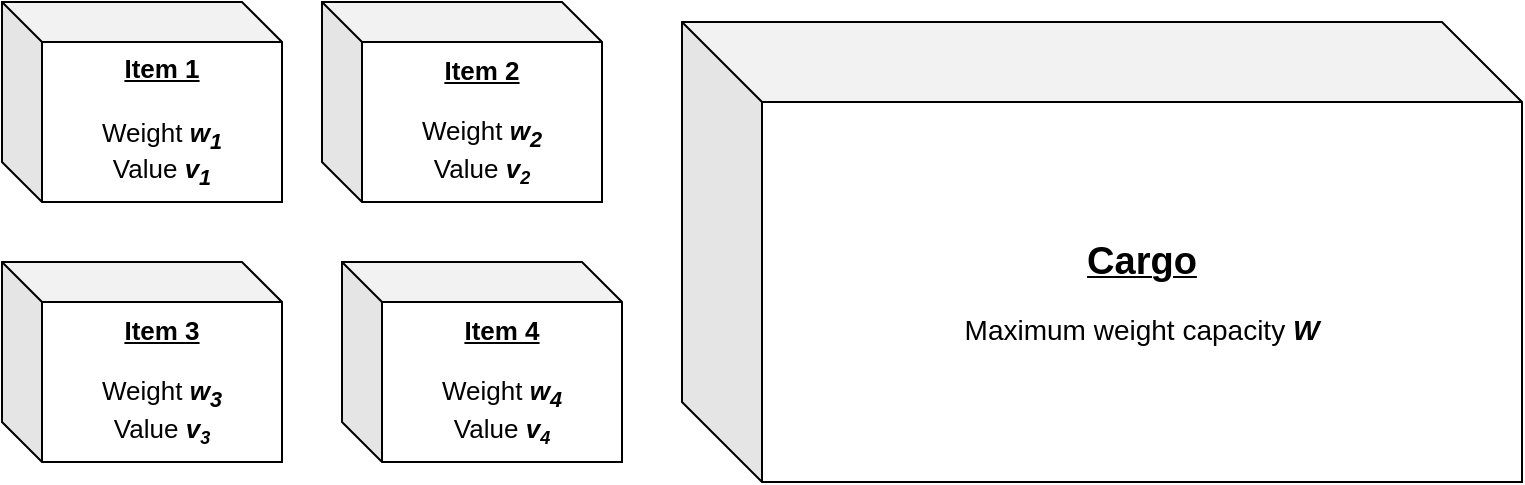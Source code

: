 <mxfile version="14.6.6" type="github">
  <diagram id="mjDdor2wvR_tsNoPI5ix" name="Page-1">
    <mxGraphModel dx="1038" dy="580" grid="1" gridSize="10" guides="1" tooltips="1" connect="1" arrows="1" fold="1" page="1" pageScale="1" pageWidth="850" pageHeight="1100" math="0" shadow="0">
      <root>
        <mxCell id="0" />
        <mxCell id="1" parent="0" />
        <mxCell id="keZ8HktV4vfYoSps4l7r-1" value="&lt;font&gt;&lt;u style=&quot;font-weight: bold&quot;&gt;&lt;font style=&quot;font-size: 19px&quot;&gt;Cargo&lt;/font&gt;&lt;/u&gt;&lt;br&gt;&lt;br&gt;&lt;span style=&quot;font-size: 14px&quot;&gt;Maximum weight capacity &lt;/span&gt;&lt;i style=&quot;font-size: 14px&quot;&gt;&lt;b&gt;W&lt;/b&gt;&lt;/i&gt;&lt;br&gt;&lt;/font&gt;" style="shape=cube;whiteSpace=wrap;html=1;boundedLbl=1;backgroundOutline=1;darkOpacity=0.05;darkOpacity2=0.1;size=40;" parent="1" vertex="1">
          <mxGeometry x="390" y="210" width="420" height="230" as="geometry" />
        </mxCell>
        <mxCell id="keZ8HktV4vfYoSps4l7r-2" value="&lt;font style=&quot;font-size: 13px&quot;&gt;&lt;u style=&quot;font-weight: bold&quot;&gt;Item 1&lt;/u&gt;&lt;br&gt;&lt;br&gt;Weight &lt;b&gt;&lt;i&gt;w&lt;/i&gt;&lt;/b&gt;&lt;sub&gt;&lt;b&gt;&lt;i&gt;1&lt;/i&gt;&lt;/b&gt;&lt;br style=&quot;font-size: 13px&quot;&gt;&lt;/sub&gt;Value &lt;b&gt;&lt;i&gt;v&lt;sub&gt;1&lt;/sub&gt;&lt;/i&gt;&lt;/b&gt;&lt;br&gt;&lt;/font&gt;" style="shape=cube;whiteSpace=wrap;html=1;boundedLbl=1;backgroundOutline=1;darkOpacity=0.05;darkOpacity2=0.1;" parent="1" vertex="1">
          <mxGeometry x="50" y="200" width="140" height="100" as="geometry" />
        </mxCell>
        <mxCell id="keZ8HktV4vfYoSps4l7r-4" value="&lt;font&gt;&lt;u style=&quot;font-size: 13px ; font-weight: bold&quot;&gt;Item 2&lt;/u&gt;&lt;br&gt;&lt;br&gt;&lt;span style=&quot;font-size: 13px&quot;&gt;Weight &lt;/span&gt;&lt;b style=&quot;font-size: 13px&quot;&gt;&lt;i&gt;w&lt;sub&gt;2&lt;/sub&gt;&lt;/i&gt;&lt;/b&gt;&lt;sub style=&quot;font-size: 13px&quot;&gt;&lt;br style=&quot;font-size: 13px&quot;&gt;&lt;/sub&gt;&lt;span style=&quot;font-size: 13px&quot;&gt;Value &lt;/span&gt;&lt;b&gt;&lt;i&gt;&lt;span style=&quot;font-size: 13px&quot;&gt;v&lt;/span&gt;&lt;span style=&quot;font-size: 10.833px&quot;&gt;&lt;sub&gt;2&lt;/sub&gt;&lt;/span&gt;&lt;/i&gt;&lt;/b&gt;&lt;br&gt;&lt;/font&gt;" style="shape=cube;whiteSpace=wrap;html=1;boundedLbl=1;backgroundOutline=1;darkOpacity=0.05;darkOpacity2=0.1;" parent="1" vertex="1">
          <mxGeometry x="210" y="200" width="140" height="100" as="geometry" />
        </mxCell>
        <mxCell id="keZ8HktV4vfYoSps4l7r-5" value="&lt;font&gt;&lt;u style=&quot;font-size: 13px ; font-weight: bold&quot;&gt;Item 3&lt;/u&gt;&lt;br&gt;&lt;br&gt;&lt;span style=&quot;font-size: 13px&quot;&gt;Weight &lt;/span&gt;&lt;b style=&quot;font-size: 13px&quot;&gt;&lt;i&gt;w&lt;sub&gt;3&lt;/sub&gt;&lt;/i&gt;&lt;/b&gt;&lt;sub style=&quot;font-size: 13px&quot;&gt;&lt;br style=&quot;font-size: 13px&quot;&gt;&lt;/sub&gt;&lt;span style=&quot;font-size: 13px&quot;&gt;Value &lt;/span&gt;&lt;b&gt;&lt;i&gt;&lt;span style=&quot;font-size: 13px&quot;&gt;v&lt;/span&gt;&lt;span style=&quot;font-size: 10.833px&quot;&gt;&lt;sub&gt;3&lt;/sub&gt;&lt;/span&gt;&lt;/i&gt;&lt;/b&gt;&lt;br&gt;&lt;/font&gt;" style="shape=cube;whiteSpace=wrap;html=1;boundedLbl=1;backgroundOutline=1;darkOpacity=0.05;darkOpacity2=0.1;" parent="1" vertex="1">
          <mxGeometry x="50" y="330" width="140" height="100" as="geometry" />
        </mxCell>
        <mxCell id="keZ8HktV4vfYoSps4l7r-6" value="&lt;font&gt;&lt;u style=&quot;font-size: 13px ; font-weight: bold&quot;&gt;Item 4&lt;/u&gt;&lt;br&gt;&lt;br&gt;&lt;span style=&quot;font-size: 13px&quot;&gt;Weight &lt;/span&gt;&lt;b style=&quot;font-size: 13px&quot;&gt;&lt;i&gt;w&lt;sub&gt;4&lt;/sub&gt;&lt;/i&gt;&lt;/b&gt;&lt;sub style=&quot;font-size: 13px&quot;&gt;&lt;br style=&quot;font-size: 13px&quot;&gt;&lt;/sub&gt;&lt;span style=&quot;font-size: 13px&quot;&gt;Value &lt;/span&gt;&lt;b&gt;&lt;i&gt;&lt;span style=&quot;font-size: 13px&quot;&gt;v&lt;/span&gt;&lt;span style=&quot;font-size: 10.833px&quot;&gt;&lt;sub&gt;4&lt;/sub&gt;&lt;/span&gt;&lt;/i&gt;&lt;/b&gt;&lt;br&gt;&lt;/font&gt;" style="shape=cube;whiteSpace=wrap;html=1;boundedLbl=1;backgroundOutline=1;darkOpacity=0.05;darkOpacity2=0.1;" parent="1" vertex="1">
          <mxGeometry x="220" y="330" width="140" height="100" as="geometry" />
        </mxCell>
      </root>
    </mxGraphModel>
  </diagram>
</mxfile>
